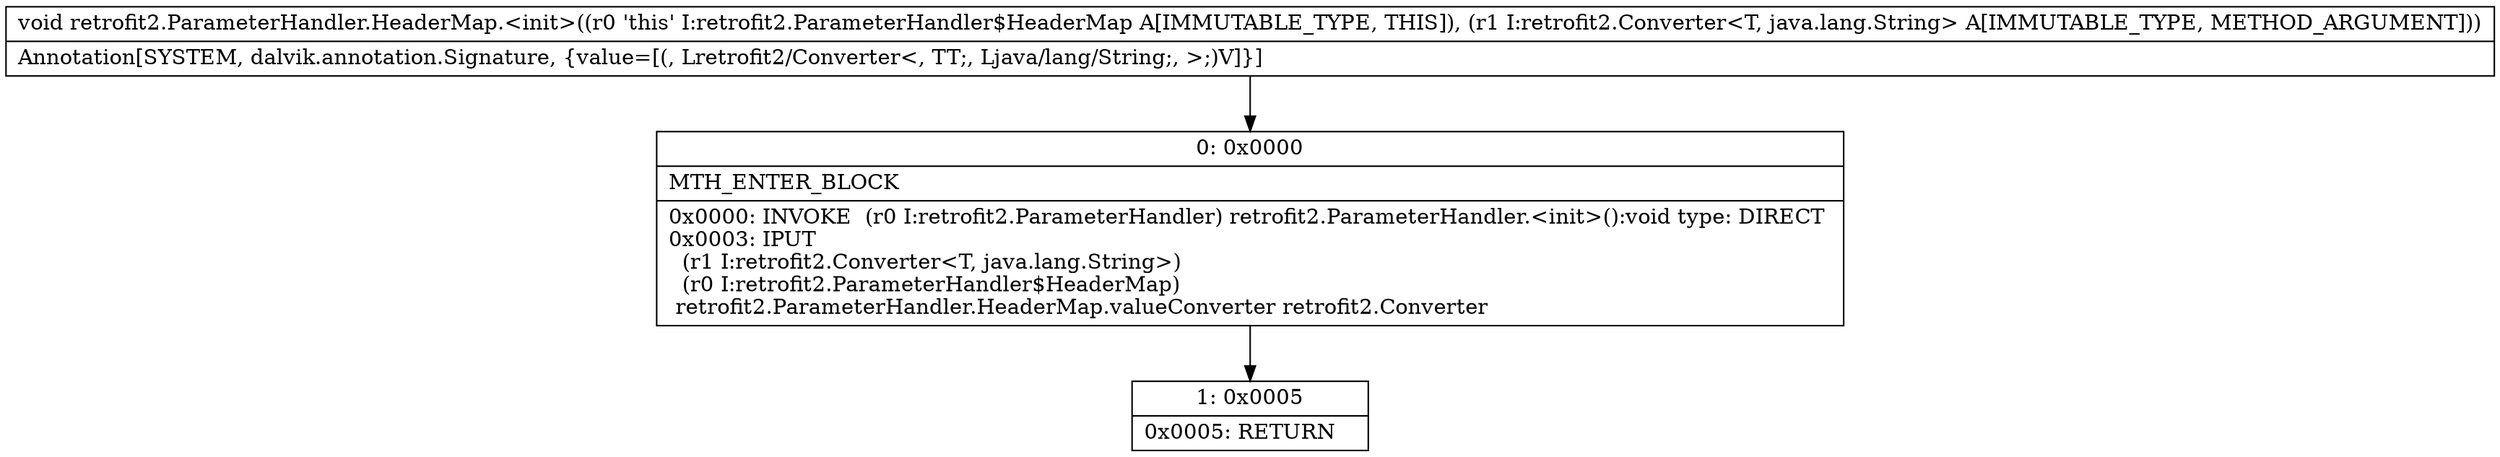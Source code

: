 digraph "CFG forretrofit2.ParameterHandler.HeaderMap.\<init\>(Lretrofit2\/Converter;)V" {
Node_0 [shape=record,label="{0\:\ 0x0000|MTH_ENTER_BLOCK\l|0x0000: INVOKE  (r0 I:retrofit2.ParameterHandler) retrofit2.ParameterHandler.\<init\>():void type: DIRECT \l0x0003: IPUT  \l  (r1 I:retrofit2.Converter\<T, java.lang.String\>)\l  (r0 I:retrofit2.ParameterHandler$HeaderMap)\l retrofit2.ParameterHandler.HeaderMap.valueConverter retrofit2.Converter \l}"];
Node_1 [shape=record,label="{1\:\ 0x0005|0x0005: RETURN   \l}"];
MethodNode[shape=record,label="{void retrofit2.ParameterHandler.HeaderMap.\<init\>((r0 'this' I:retrofit2.ParameterHandler$HeaderMap A[IMMUTABLE_TYPE, THIS]), (r1 I:retrofit2.Converter\<T, java.lang.String\> A[IMMUTABLE_TYPE, METHOD_ARGUMENT]))  | Annotation[SYSTEM, dalvik.annotation.Signature, \{value=[(, Lretrofit2\/Converter\<, TT;, Ljava\/lang\/String;, \>;)V]\}]\l}"];
MethodNode -> Node_0;
Node_0 -> Node_1;
}

